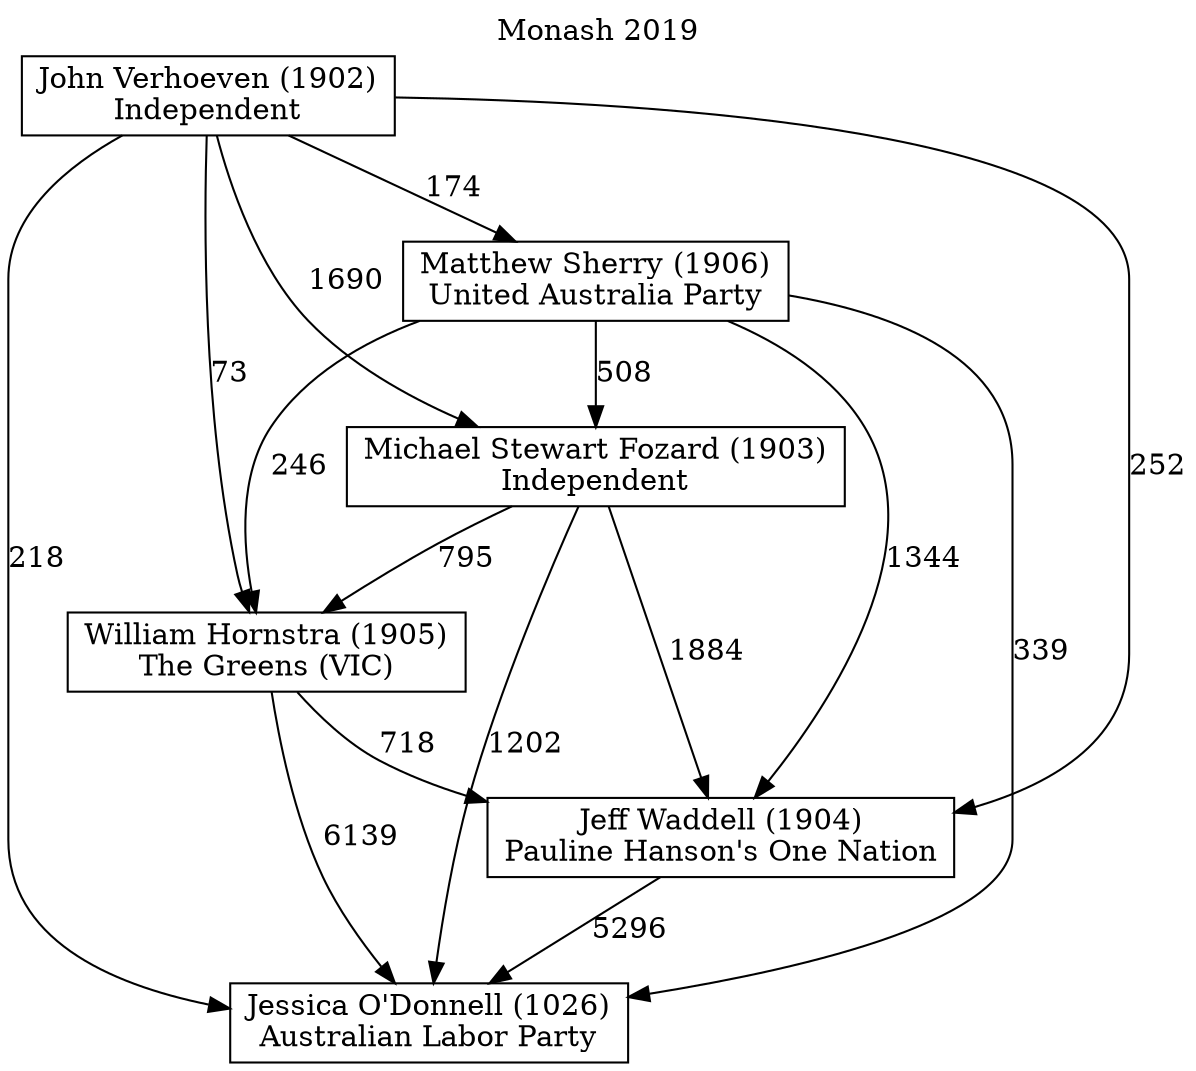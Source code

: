 // House preference flow
digraph "Jessica O'Donnell (1026)_Monash_2019" {
	graph [label="Monash 2019" labelloc=t mclimit=10]
	node [shape=box]
	"Jessica O'Donnell (1026)" [label="Jessica O'Donnell (1026)
Australian Labor Party"]
	"Jeff Waddell (1904)" [label="Jeff Waddell (1904)
Pauline Hanson's One Nation"]
	"William Hornstra (1905)" [label="William Hornstra (1905)
The Greens (VIC)"]
	"Michael Stewart Fozard (1903)" [label="Michael Stewart Fozard (1903)
Independent"]
	"Matthew Sherry (1906)" [label="Matthew Sherry (1906)
United Australia Party"]
	"John Verhoeven (1902)" [label="John Verhoeven (1902)
Independent"]
	"Jeff Waddell (1904)" -> "Jessica O'Donnell (1026)" [label=5296]
	"William Hornstra (1905)" -> "Jeff Waddell (1904)" [label=718]
	"Michael Stewart Fozard (1903)" -> "William Hornstra (1905)" [label=795]
	"Matthew Sherry (1906)" -> "Michael Stewart Fozard (1903)" [label=508]
	"John Verhoeven (1902)" -> "Matthew Sherry (1906)" [label=174]
	"William Hornstra (1905)" -> "Jessica O'Donnell (1026)" [label=6139]
	"Michael Stewart Fozard (1903)" -> "Jessica O'Donnell (1026)" [label=1202]
	"Matthew Sherry (1906)" -> "Jessica O'Donnell (1026)" [label=339]
	"John Verhoeven (1902)" -> "Jessica O'Donnell (1026)" [label=218]
	"John Verhoeven (1902)" -> "Michael Stewart Fozard (1903)" [label=1690]
	"Matthew Sherry (1906)" -> "William Hornstra (1905)" [label=246]
	"John Verhoeven (1902)" -> "William Hornstra (1905)" [label=73]
	"Michael Stewart Fozard (1903)" -> "Jeff Waddell (1904)" [label=1884]
	"Matthew Sherry (1906)" -> "Jeff Waddell (1904)" [label=1344]
	"John Verhoeven (1902)" -> "Jeff Waddell (1904)" [label=252]
}
